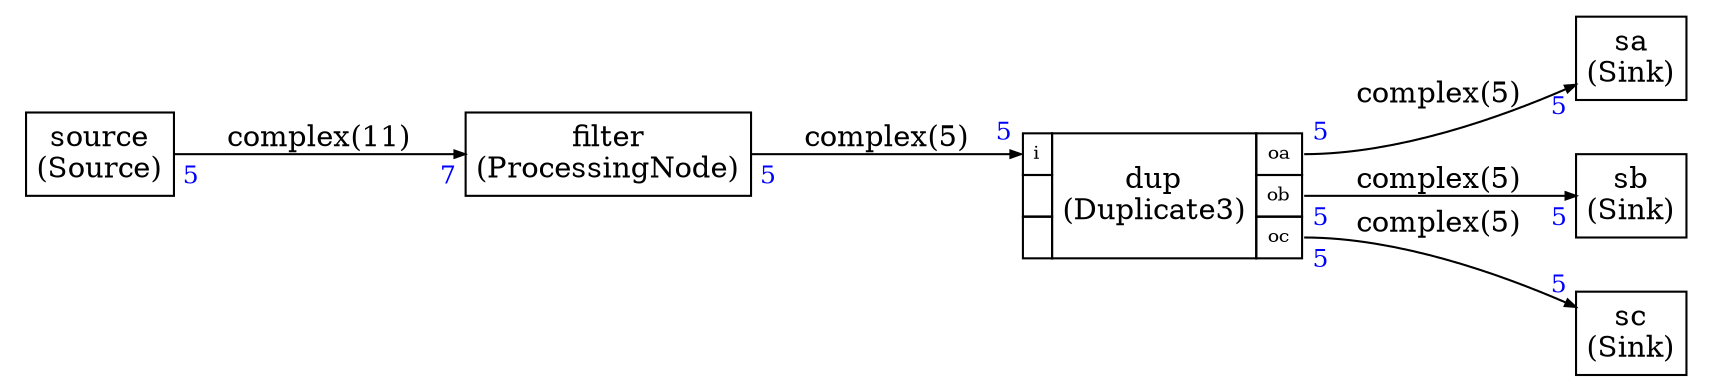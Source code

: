 


digraph structs {
    node [shape=plaintext]
    rankdir=LR
    edge [arrowsize=0.5]
    fontname="times"



dup [label=<
<TABLE BORDER="0" CELLBORDER="1" CELLSPACING="0" CELLPADDING="4">
  <TR>
    <TD PORT="i"><FONT POINT-SIZE="9.0">i</FONT></TD>
    <TD ALIGN="CENTER" ROWSPAN="3">dup<BR/>(Duplicate3)</TD>
    <TD PORT="oa"><FONT POINT-SIZE="9.0">oa</FONT></TD>
  </TR>
<TR>
 
<TD></TD>
<TD PORT="ob"><FONT POINT-SIZE="9.0">ob</FONT></TD>
</TR><TR>
 
<TD></TD>
<TD PORT="oc"><FONT POINT-SIZE="9.0">oc</FONT></TD>
</TR>

</TABLE>>];

filter [label=<
<TABLE BORDER="0" CELLBORDER="1" CELLSPACING="0" CELLPADDING="4">
  <TR>
    <TD ALIGN="CENTER" PORT="i">filter<BR/>(ProcessingNode)</TD>
  </TR>
</TABLE>>];

sa [label=<
<TABLE BORDER="0" CELLBORDER="1" CELLSPACING="0" CELLPADDING="4">
  <TR>
    <TD ALIGN="CENTER" PORT="i">sa<BR/>(Sink)</TD>
  </TR>
</TABLE>>];

sb [label=<
<TABLE BORDER="0" CELLBORDER="1" CELLSPACING="0" CELLPADDING="4">
  <TR>
    <TD ALIGN="CENTER" PORT="i">sb<BR/>(Sink)</TD>
  </TR>
</TABLE>>];

sc [label=<
<TABLE BORDER="0" CELLBORDER="1" CELLSPACING="0" CELLPADDING="4">
  <TR>
    <TD ALIGN="CENTER" PORT="i">sc<BR/>(Sink)</TD>
  </TR>
</TABLE>>];

source [label=<
<TABLE BORDER="0" CELLBORDER="1" CELLSPACING="0" CELLPADDING="4">
  <TR>
    <TD ALIGN="CENTER" PORT="i">source<BR/>(Source)</TD>
  </TR>
</TABLE>>];



source:i -> filter:i [headlabel=<
<TABLE BORDER="0" CELLPADDING="2"><TR><TD><FONT COLOR="blue" POINT-SIZE="12.0" >7</FONT>
</TD></TR></TABLE>>,taillabel=<
<TABLE BORDER="0" CELLPADDING="2"><TR><TD><FONT COLOR="blue" POINT-SIZE="12.0" >5</FONT>
</TD></TR></TABLE>>,label="complex(11)"]

filter:i -> dup:i [headlabel=<
<TABLE BORDER="0" CELLPADDING="2"><TR><TD><FONT COLOR="blue" POINT-SIZE="12.0" >5</FONT>
</TD></TR></TABLE>>,taillabel=<
<TABLE BORDER="0" CELLPADDING="2"><TR><TD><FONT COLOR="blue" POINT-SIZE="12.0" >5</FONT>
</TD></TR></TABLE>>,label="complex(5)"]

dup:oa -> sa:i [headlabel=<
<TABLE BORDER="0" CELLPADDING="2"><TR><TD><FONT COLOR="blue" POINT-SIZE="12.0" >5</FONT>
</TD></TR></TABLE>>,taillabel=<
<TABLE BORDER="0" CELLPADDING="2"><TR><TD><FONT COLOR="blue" POINT-SIZE="12.0" >5</FONT>
</TD></TR></TABLE>>,label="complex(5)"]

dup:ob -> sb:i [headlabel=<
<TABLE BORDER="0" CELLPADDING="2"><TR><TD><FONT COLOR="blue" POINT-SIZE="12.0" >5</FONT>
</TD></TR></TABLE>>,taillabel=<
<TABLE BORDER="0" CELLPADDING="2"><TR><TD><FONT COLOR="blue" POINT-SIZE="12.0" >5</FONT>
</TD></TR></TABLE>>,label="complex(5)"]

dup:oc -> sc:i [headlabel=<
<TABLE BORDER="0" CELLPADDING="2"><TR><TD><FONT COLOR="blue" POINT-SIZE="12.0" >5</FONT>
</TD></TR></TABLE>>,taillabel=<
<TABLE BORDER="0" CELLPADDING="2"><TR><TD><FONT COLOR="blue" POINT-SIZE="12.0" >5</FONT>
</TD></TR></TABLE>>,label="complex(5)"]


}
